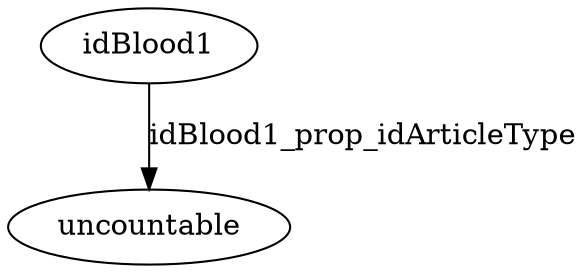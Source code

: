 strict digraph  {
idBlood1 [node_type=entity_node, root=root];
uncountable;
idBlood1 -> uncountable  [edge_type=property, label=idBlood1_prop_idArticleType];
}
